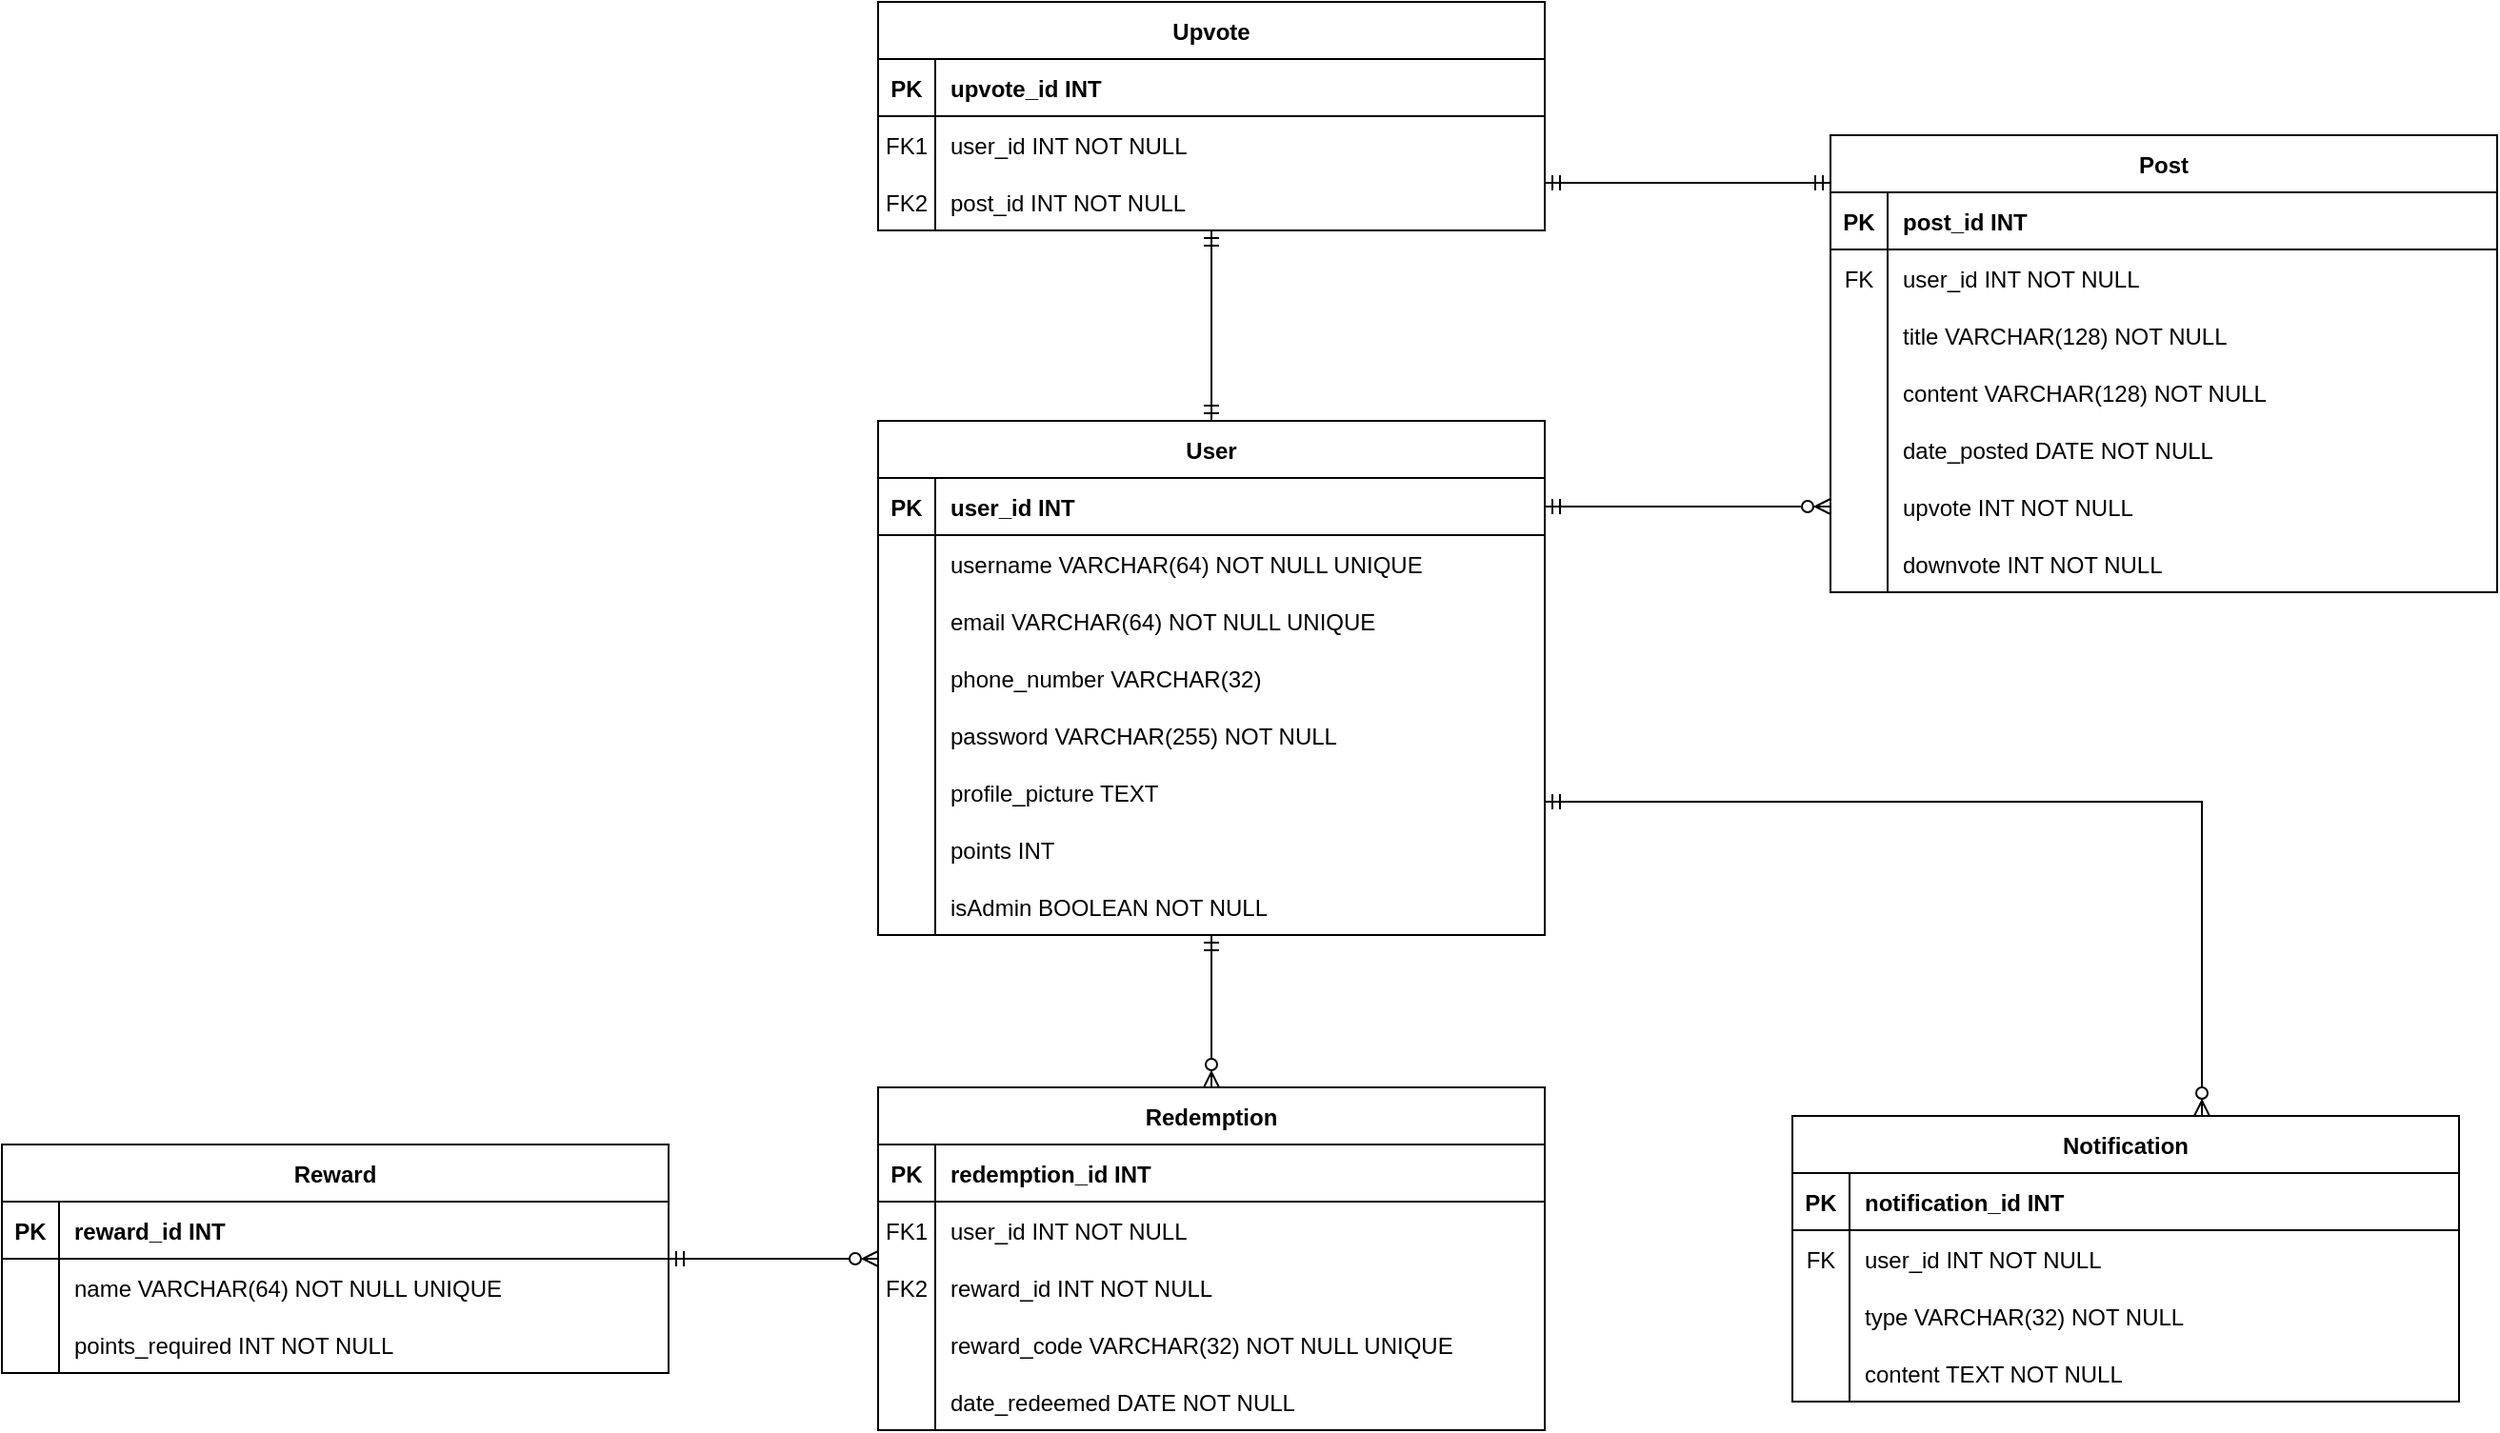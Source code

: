 <mxfile version="22.1.7" type="github">
  <diagram id="R2lEEEUBdFMjLlhIrx00" name="Page-1">
    <mxGraphModel dx="1744" dy="1991" grid="1" gridSize="10" guides="1" tooltips="1" connect="1" arrows="1" fold="1" page="1" pageScale="1" pageWidth="850" pageHeight="1100" math="0" shadow="0" extFonts="Permanent Marker^https://fonts.googleapis.com/css?family=Permanent+Marker">
      <root>
        <mxCell id="0" />
        <mxCell id="1" parent="0" />
        <mxCell id="6RZcxnn1j47hI-amiJtL-11" value="User" style="shape=table;startSize=30;container=1;collapsible=1;childLayout=tableLayout;fixedRows=1;rowLines=0;fontStyle=1;align=center;resizeLast=1;" parent="1" vertex="1">
          <mxGeometry x="560" y="120" width="350" height="270" as="geometry" />
        </mxCell>
        <mxCell id="6RZcxnn1j47hI-amiJtL-12" value="" style="shape=partialRectangle;collapsible=0;dropTarget=0;pointerEvents=0;fillColor=none;points=[[0,0.5],[1,0.5]];portConstraint=eastwest;top=0;left=0;right=0;bottom=1;" parent="6RZcxnn1j47hI-amiJtL-11" vertex="1">
          <mxGeometry y="30" width="350" height="30" as="geometry" />
        </mxCell>
        <mxCell id="6RZcxnn1j47hI-amiJtL-13" value="PK" style="shape=partialRectangle;overflow=hidden;connectable=0;fillColor=none;top=0;left=0;bottom=0;right=0;fontStyle=1;" parent="6RZcxnn1j47hI-amiJtL-12" vertex="1">
          <mxGeometry width="30" height="30" as="geometry">
            <mxRectangle width="30" height="30" as="alternateBounds" />
          </mxGeometry>
        </mxCell>
        <mxCell id="6RZcxnn1j47hI-amiJtL-14" value="user_id INT" style="shape=partialRectangle;overflow=hidden;connectable=0;fillColor=none;top=0;left=0;bottom=0;right=0;align=left;spacingLeft=6;fontStyle=1;" parent="6RZcxnn1j47hI-amiJtL-12" vertex="1">
          <mxGeometry x="30" width="320" height="30" as="geometry">
            <mxRectangle width="320" height="30" as="alternateBounds" />
          </mxGeometry>
        </mxCell>
        <mxCell id="6RZcxnn1j47hI-amiJtL-94" style="shape=partialRectangle;collapsible=0;dropTarget=0;pointerEvents=0;fillColor=none;points=[[0,0.5],[1,0.5]];portConstraint=eastwest;top=0;left=0;right=0;bottom=0;" parent="6RZcxnn1j47hI-amiJtL-11" vertex="1">
          <mxGeometry y="60" width="350" height="30" as="geometry" />
        </mxCell>
        <mxCell id="6RZcxnn1j47hI-amiJtL-95" style="shape=partialRectangle;overflow=hidden;connectable=0;fillColor=none;top=0;left=0;bottom=0;right=0;" parent="6RZcxnn1j47hI-amiJtL-94" vertex="1">
          <mxGeometry width="30" height="30" as="geometry">
            <mxRectangle width="30" height="30" as="alternateBounds" />
          </mxGeometry>
        </mxCell>
        <mxCell id="6RZcxnn1j47hI-amiJtL-96" value="username VARCHAR(64) NOT NULL UNIQUE" style="shape=partialRectangle;overflow=hidden;connectable=0;fillColor=none;top=0;left=0;bottom=0;right=0;align=left;spacingLeft=6;" parent="6RZcxnn1j47hI-amiJtL-94" vertex="1">
          <mxGeometry x="30" width="320" height="30" as="geometry">
            <mxRectangle width="320" height="30" as="alternateBounds" />
          </mxGeometry>
        </mxCell>
        <mxCell id="6RZcxnn1j47hI-amiJtL-15" value="" style="shape=partialRectangle;collapsible=0;dropTarget=0;pointerEvents=0;fillColor=none;points=[[0,0.5],[1,0.5]];portConstraint=eastwest;top=0;left=0;right=0;bottom=0;" parent="6RZcxnn1j47hI-amiJtL-11" vertex="1">
          <mxGeometry y="90" width="350" height="30" as="geometry" />
        </mxCell>
        <mxCell id="6RZcxnn1j47hI-amiJtL-16" value="" style="shape=partialRectangle;overflow=hidden;connectable=0;fillColor=none;top=0;left=0;bottom=0;right=0;" parent="6RZcxnn1j47hI-amiJtL-15" vertex="1">
          <mxGeometry width="30" height="30" as="geometry">
            <mxRectangle width="30" height="30" as="alternateBounds" />
          </mxGeometry>
        </mxCell>
        <mxCell id="6RZcxnn1j47hI-amiJtL-17" value="email VARCHAR(64) NOT NULL UNIQUE" style="shape=partialRectangle;overflow=hidden;connectable=0;fillColor=none;top=0;left=0;bottom=0;right=0;align=left;spacingLeft=6;" parent="6RZcxnn1j47hI-amiJtL-15" vertex="1">
          <mxGeometry x="30" width="320" height="30" as="geometry">
            <mxRectangle width="320" height="30" as="alternateBounds" />
          </mxGeometry>
        </mxCell>
        <mxCell id="6RZcxnn1j47hI-amiJtL-61" style="shape=partialRectangle;collapsible=0;dropTarget=0;pointerEvents=0;fillColor=none;points=[[0,0.5],[1,0.5]];portConstraint=eastwest;top=0;left=0;right=0;bottom=0;" parent="6RZcxnn1j47hI-amiJtL-11" vertex="1">
          <mxGeometry y="120" width="350" height="30" as="geometry" />
        </mxCell>
        <mxCell id="6RZcxnn1j47hI-amiJtL-62" style="shape=partialRectangle;overflow=hidden;connectable=0;fillColor=none;top=0;left=0;bottom=0;right=0;" parent="6RZcxnn1j47hI-amiJtL-61" vertex="1">
          <mxGeometry width="30" height="30" as="geometry">
            <mxRectangle width="30" height="30" as="alternateBounds" />
          </mxGeometry>
        </mxCell>
        <mxCell id="6RZcxnn1j47hI-amiJtL-63" value="phone_number VARCHAR(32)" style="shape=partialRectangle;overflow=hidden;connectable=0;fillColor=none;top=0;left=0;bottom=0;right=0;align=left;spacingLeft=6;" parent="6RZcxnn1j47hI-amiJtL-61" vertex="1">
          <mxGeometry x="30" width="320" height="30" as="geometry">
            <mxRectangle width="320" height="30" as="alternateBounds" />
          </mxGeometry>
        </mxCell>
        <mxCell id="6RZcxnn1j47hI-amiJtL-58" style="shape=partialRectangle;collapsible=0;dropTarget=0;pointerEvents=0;fillColor=none;points=[[0,0.5],[1,0.5]];portConstraint=eastwest;top=0;left=0;right=0;bottom=0;" parent="6RZcxnn1j47hI-amiJtL-11" vertex="1">
          <mxGeometry y="150" width="350" height="30" as="geometry" />
        </mxCell>
        <mxCell id="6RZcxnn1j47hI-amiJtL-59" style="shape=partialRectangle;overflow=hidden;connectable=0;fillColor=none;top=0;left=0;bottom=0;right=0;" parent="6RZcxnn1j47hI-amiJtL-58" vertex="1">
          <mxGeometry width="30" height="30" as="geometry">
            <mxRectangle width="30" height="30" as="alternateBounds" />
          </mxGeometry>
        </mxCell>
        <mxCell id="6RZcxnn1j47hI-amiJtL-60" value="password VARCHAR(255) NOT NULL" style="shape=partialRectangle;overflow=hidden;connectable=0;fillColor=none;top=0;left=0;bottom=0;right=0;align=left;spacingLeft=6;" parent="6RZcxnn1j47hI-amiJtL-58" vertex="1">
          <mxGeometry x="30" width="320" height="30" as="geometry">
            <mxRectangle width="320" height="30" as="alternateBounds" />
          </mxGeometry>
        </mxCell>
        <mxCell id="6RZcxnn1j47hI-amiJtL-73" style="shape=partialRectangle;collapsible=0;dropTarget=0;pointerEvents=0;fillColor=none;points=[[0,0.5],[1,0.5]];portConstraint=eastwest;top=0;left=0;right=0;bottom=0;" parent="6RZcxnn1j47hI-amiJtL-11" vertex="1">
          <mxGeometry y="180" width="350" height="30" as="geometry" />
        </mxCell>
        <mxCell id="6RZcxnn1j47hI-amiJtL-74" style="shape=partialRectangle;overflow=hidden;connectable=0;fillColor=none;top=0;left=0;bottom=0;right=0;" parent="6RZcxnn1j47hI-amiJtL-73" vertex="1">
          <mxGeometry width="30" height="30" as="geometry">
            <mxRectangle width="30" height="30" as="alternateBounds" />
          </mxGeometry>
        </mxCell>
        <mxCell id="6RZcxnn1j47hI-amiJtL-75" value="profile_picture TEXT" style="shape=partialRectangle;overflow=hidden;connectable=0;fillColor=none;top=0;left=0;bottom=0;right=0;align=left;spacingLeft=6;" parent="6RZcxnn1j47hI-amiJtL-73" vertex="1">
          <mxGeometry x="30" width="320" height="30" as="geometry">
            <mxRectangle width="320" height="30" as="alternateBounds" />
          </mxGeometry>
        </mxCell>
        <mxCell id="6RZcxnn1j47hI-amiJtL-85" style="shape=partialRectangle;collapsible=0;dropTarget=0;pointerEvents=0;fillColor=none;points=[[0,0.5],[1,0.5]];portConstraint=eastwest;top=0;left=0;right=0;bottom=0;" parent="6RZcxnn1j47hI-amiJtL-11" vertex="1">
          <mxGeometry y="210" width="350" height="30" as="geometry" />
        </mxCell>
        <mxCell id="6RZcxnn1j47hI-amiJtL-86" style="shape=partialRectangle;overflow=hidden;connectable=0;fillColor=none;top=0;left=0;bottom=0;right=0;" parent="6RZcxnn1j47hI-amiJtL-85" vertex="1">
          <mxGeometry width="30" height="30" as="geometry">
            <mxRectangle width="30" height="30" as="alternateBounds" />
          </mxGeometry>
        </mxCell>
        <mxCell id="6RZcxnn1j47hI-amiJtL-87" value="points INT" style="shape=partialRectangle;overflow=hidden;connectable=0;fillColor=none;top=0;left=0;bottom=0;right=0;align=left;spacingLeft=6;" parent="6RZcxnn1j47hI-amiJtL-85" vertex="1">
          <mxGeometry x="30" width="320" height="30" as="geometry">
            <mxRectangle width="320" height="30" as="alternateBounds" />
          </mxGeometry>
        </mxCell>
        <mxCell id="WBc2RPWDMQWLTV5LR1He-1" style="shape=partialRectangle;collapsible=0;dropTarget=0;pointerEvents=0;fillColor=none;points=[[0,0.5],[1,0.5]];portConstraint=eastwest;top=0;left=0;right=0;bottom=0;" vertex="1" parent="6RZcxnn1j47hI-amiJtL-11">
          <mxGeometry y="240" width="350" height="30" as="geometry" />
        </mxCell>
        <mxCell id="WBc2RPWDMQWLTV5LR1He-2" style="shape=partialRectangle;overflow=hidden;connectable=0;fillColor=none;top=0;left=0;bottom=0;right=0;" vertex="1" parent="WBc2RPWDMQWLTV5LR1He-1">
          <mxGeometry width="30" height="30" as="geometry">
            <mxRectangle width="30" height="30" as="alternateBounds" />
          </mxGeometry>
        </mxCell>
        <mxCell id="WBc2RPWDMQWLTV5LR1He-3" value="isAdmin BOOLEAN NOT NULL" style="shape=partialRectangle;overflow=hidden;connectable=0;fillColor=none;top=0;left=0;bottom=0;right=0;align=left;spacingLeft=6;" vertex="1" parent="WBc2RPWDMQWLTV5LR1He-1">
          <mxGeometry x="30" width="320" height="30" as="geometry">
            <mxRectangle width="320" height="30" as="alternateBounds" />
          </mxGeometry>
        </mxCell>
        <mxCell id="6RZcxnn1j47hI-amiJtL-18" value="Post" style="shape=table;startSize=30;container=1;collapsible=1;childLayout=tableLayout;fixedRows=1;rowLines=0;fontStyle=1;align=center;resizeLast=1;" parent="1" vertex="1">
          <mxGeometry x="1060" y="-30" width="350" height="240" as="geometry" />
        </mxCell>
        <mxCell id="6RZcxnn1j47hI-amiJtL-19" value="" style="shape=partialRectangle;collapsible=0;dropTarget=0;pointerEvents=0;fillColor=none;points=[[0,0.5],[1,0.5]];portConstraint=eastwest;top=0;left=0;right=0;bottom=1;" parent="6RZcxnn1j47hI-amiJtL-18" vertex="1">
          <mxGeometry y="30" width="350" height="30" as="geometry" />
        </mxCell>
        <mxCell id="6RZcxnn1j47hI-amiJtL-20" value="PK" style="shape=partialRectangle;overflow=hidden;connectable=0;fillColor=none;top=0;left=0;bottom=0;right=0;fontStyle=1;" parent="6RZcxnn1j47hI-amiJtL-19" vertex="1">
          <mxGeometry width="30" height="30" as="geometry">
            <mxRectangle width="30" height="30" as="alternateBounds" />
          </mxGeometry>
        </mxCell>
        <mxCell id="6RZcxnn1j47hI-amiJtL-21" value="post_id INT" style="shape=partialRectangle;overflow=hidden;connectable=0;fillColor=none;top=0;left=0;bottom=0;right=0;align=left;spacingLeft=6;fontStyle=1;" parent="6RZcxnn1j47hI-amiJtL-19" vertex="1">
          <mxGeometry x="30" width="320" height="30" as="geometry">
            <mxRectangle width="320" height="30" as="alternateBounds" />
          </mxGeometry>
        </mxCell>
        <mxCell id="6RZcxnn1j47hI-amiJtL-22" value="" style="shape=partialRectangle;collapsible=0;dropTarget=0;pointerEvents=0;fillColor=none;points=[[0,0.5],[1,0.5]];portConstraint=eastwest;top=0;left=0;right=0;bottom=0;" parent="6RZcxnn1j47hI-amiJtL-18" vertex="1">
          <mxGeometry y="60" width="350" height="30" as="geometry" />
        </mxCell>
        <mxCell id="6RZcxnn1j47hI-amiJtL-23" value="FK" style="shape=partialRectangle;overflow=hidden;connectable=0;fillColor=none;top=0;left=0;bottom=0;right=0;" parent="6RZcxnn1j47hI-amiJtL-22" vertex="1">
          <mxGeometry width="30" height="30" as="geometry">
            <mxRectangle width="30" height="30" as="alternateBounds" />
          </mxGeometry>
        </mxCell>
        <mxCell id="6RZcxnn1j47hI-amiJtL-24" value="user_id INT NOT NULL" style="shape=partialRectangle;overflow=hidden;connectable=0;fillColor=none;top=0;left=0;bottom=0;right=0;align=left;spacingLeft=6;" parent="6RZcxnn1j47hI-amiJtL-22" vertex="1">
          <mxGeometry x="30" width="320" height="30" as="geometry">
            <mxRectangle width="320" height="30" as="alternateBounds" />
          </mxGeometry>
        </mxCell>
        <mxCell id="6RZcxnn1j47hI-amiJtL-64" style="shape=partialRectangle;collapsible=0;dropTarget=0;pointerEvents=0;fillColor=none;points=[[0,0.5],[1,0.5]];portConstraint=eastwest;top=0;left=0;right=0;bottom=0;" parent="6RZcxnn1j47hI-amiJtL-18" vertex="1">
          <mxGeometry y="90" width="350" height="30" as="geometry" />
        </mxCell>
        <mxCell id="6RZcxnn1j47hI-amiJtL-65" style="shape=partialRectangle;overflow=hidden;connectable=0;fillColor=none;top=0;left=0;bottom=0;right=0;" parent="6RZcxnn1j47hI-amiJtL-64" vertex="1">
          <mxGeometry width="30" height="30" as="geometry">
            <mxRectangle width="30" height="30" as="alternateBounds" />
          </mxGeometry>
        </mxCell>
        <mxCell id="6RZcxnn1j47hI-amiJtL-66" value="title VARCHAR(128) NOT NULL" style="shape=partialRectangle;overflow=hidden;connectable=0;fillColor=none;top=0;left=0;bottom=0;right=0;align=left;spacingLeft=6;" parent="6RZcxnn1j47hI-amiJtL-64" vertex="1">
          <mxGeometry x="30" width="320" height="30" as="geometry">
            <mxRectangle width="320" height="30" as="alternateBounds" />
          </mxGeometry>
        </mxCell>
        <mxCell id="6RZcxnn1j47hI-amiJtL-67" style="shape=partialRectangle;collapsible=0;dropTarget=0;pointerEvents=0;fillColor=none;points=[[0,0.5],[1,0.5]];portConstraint=eastwest;top=0;left=0;right=0;bottom=0;" parent="6RZcxnn1j47hI-amiJtL-18" vertex="1">
          <mxGeometry y="120" width="350" height="30" as="geometry" />
        </mxCell>
        <mxCell id="6RZcxnn1j47hI-amiJtL-68" style="shape=partialRectangle;overflow=hidden;connectable=0;fillColor=none;top=0;left=0;bottom=0;right=0;" parent="6RZcxnn1j47hI-amiJtL-67" vertex="1">
          <mxGeometry width="30" height="30" as="geometry">
            <mxRectangle width="30" height="30" as="alternateBounds" />
          </mxGeometry>
        </mxCell>
        <mxCell id="6RZcxnn1j47hI-amiJtL-69" value="content VARCHAR(128) NOT NULL" style="shape=partialRectangle;overflow=hidden;connectable=0;fillColor=none;top=0;left=0;bottom=0;right=0;align=left;spacingLeft=6;" parent="6RZcxnn1j47hI-amiJtL-67" vertex="1">
          <mxGeometry x="30" width="320" height="30" as="geometry">
            <mxRectangle width="320" height="30" as="alternateBounds" />
          </mxGeometry>
        </mxCell>
        <mxCell id="6RZcxnn1j47hI-amiJtL-76" style="shape=partialRectangle;collapsible=0;dropTarget=0;pointerEvents=0;fillColor=none;points=[[0,0.5],[1,0.5]];portConstraint=eastwest;top=0;left=0;right=0;bottom=0;" parent="6RZcxnn1j47hI-amiJtL-18" vertex="1">
          <mxGeometry y="150" width="350" height="30" as="geometry" />
        </mxCell>
        <mxCell id="6RZcxnn1j47hI-amiJtL-77" style="shape=partialRectangle;overflow=hidden;connectable=0;fillColor=none;top=0;left=0;bottom=0;right=0;" parent="6RZcxnn1j47hI-amiJtL-76" vertex="1">
          <mxGeometry width="30" height="30" as="geometry">
            <mxRectangle width="30" height="30" as="alternateBounds" />
          </mxGeometry>
        </mxCell>
        <mxCell id="6RZcxnn1j47hI-amiJtL-78" value="date_posted DATE NOT NULL" style="shape=partialRectangle;overflow=hidden;connectable=0;fillColor=none;top=0;left=0;bottom=0;right=0;align=left;spacingLeft=6;" parent="6RZcxnn1j47hI-amiJtL-76" vertex="1">
          <mxGeometry x="30" width="320" height="30" as="geometry">
            <mxRectangle width="320" height="30" as="alternateBounds" />
          </mxGeometry>
        </mxCell>
        <mxCell id="6RZcxnn1j47hI-amiJtL-79" style="shape=partialRectangle;collapsible=0;dropTarget=0;pointerEvents=0;fillColor=none;points=[[0,0.5],[1,0.5]];portConstraint=eastwest;top=0;left=0;right=0;bottom=0;" parent="6RZcxnn1j47hI-amiJtL-18" vertex="1">
          <mxGeometry y="180" width="350" height="30" as="geometry" />
        </mxCell>
        <mxCell id="6RZcxnn1j47hI-amiJtL-80" style="shape=partialRectangle;overflow=hidden;connectable=0;fillColor=none;top=0;left=0;bottom=0;right=0;" parent="6RZcxnn1j47hI-amiJtL-79" vertex="1">
          <mxGeometry width="30" height="30" as="geometry">
            <mxRectangle width="30" height="30" as="alternateBounds" />
          </mxGeometry>
        </mxCell>
        <mxCell id="6RZcxnn1j47hI-amiJtL-81" value="upvote INT NOT NULL" style="shape=partialRectangle;overflow=hidden;connectable=0;fillColor=none;top=0;left=0;bottom=0;right=0;align=left;spacingLeft=6;" parent="6RZcxnn1j47hI-amiJtL-79" vertex="1">
          <mxGeometry x="30" width="320" height="30" as="geometry">
            <mxRectangle width="320" height="30" as="alternateBounds" />
          </mxGeometry>
        </mxCell>
        <mxCell id="6RZcxnn1j47hI-amiJtL-82" style="shape=partialRectangle;collapsible=0;dropTarget=0;pointerEvents=0;fillColor=none;points=[[0,0.5],[1,0.5]];portConstraint=eastwest;top=0;left=0;right=0;bottom=0;" parent="6RZcxnn1j47hI-amiJtL-18" vertex="1">
          <mxGeometry y="210" width="350" height="30" as="geometry" />
        </mxCell>
        <mxCell id="6RZcxnn1j47hI-amiJtL-83" style="shape=partialRectangle;overflow=hidden;connectable=0;fillColor=none;top=0;left=0;bottom=0;right=0;" parent="6RZcxnn1j47hI-amiJtL-82" vertex="1">
          <mxGeometry width="30" height="30" as="geometry">
            <mxRectangle width="30" height="30" as="alternateBounds" />
          </mxGeometry>
        </mxCell>
        <mxCell id="6RZcxnn1j47hI-amiJtL-84" value="downvote INT NOT NULL" style="shape=partialRectangle;overflow=hidden;connectable=0;fillColor=none;top=0;left=0;bottom=0;right=0;align=left;spacingLeft=6;" parent="6RZcxnn1j47hI-amiJtL-82" vertex="1">
          <mxGeometry x="30" width="320" height="30" as="geometry">
            <mxRectangle width="320" height="30" as="alternateBounds" />
          </mxGeometry>
        </mxCell>
        <mxCell id="6RZcxnn1j47hI-amiJtL-25" value="Reward" style="shape=table;startSize=30;container=1;collapsible=1;childLayout=tableLayout;fixedRows=1;rowLines=0;fontStyle=1;align=center;resizeLast=1;" parent="1" vertex="1">
          <mxGeometry x="100" y="500" width="350" height="120" as="geometry" />
        </mxCell>
        <mxCell id="6RZcxnn1j47hI-amiJtL-26" value="" style="shape=partialRectangle;collapsible=0;dropTarget=0;pointerEvents=0;fillColor=none;points=[[0,0.5],[1,0.5]];portConstraint=eastwest;top=0;left=0;right=0;bottom=1;" parent="6RZcxnn1j47hI-amiJtL-25" vertex="1">
          <mxGeometry y="30" width="350" height="30" as="geometry" />
        </mxCell>
        <mxCell id="6RZcxnn1j47hI-amiJtL-27" value="PK" style="shape=partialRectangle;overflow=hidden;connectable=0;fillColor=none;top=0;left=0;bottom=0;right=0;fontStyle=1;" parent="6RZcxnn1j47hI-amiJtL-26" vertex="1">
          <mxGeometry width="30" height="30" as="geometry">
            <mxRectangle width="30" height="30" as="alternateBounds" />
          </mxGeometry>
        </mxCell>
        <mxCell id="6RZcxnn1j47hI-amiJtL-28" value="reward_id INT" style="shape=partialRectangle;overflow=hidden;connectable=0;fillColor=none;top=0;left=0;bottom=0;right=0;align=left;spacingLeft=6;fontStyle=1;" parent="6RZcxnn1j47hI-amiJtL-26" vertex="1">
          <mxGeometry x="30" width="320" height="30" as="geometry">
            <mxRectangle width="320" height="30" as="alternateBounds" />
          </mxGeometry>
        </mxCell>
        <mxCell id="6RZcxnn1j47hI-amiJtL-88" style="shape=partialRectangle;collapsible=0;dropTarget=0;pointerEvents=0;fillColor=none;points=[[0,0.5],[1,0.5]];portConstraint=eastwest;top=0;left=0;right=0;bottom=0;" parent="6RZcxnn1j47hI-amiJtL-25" vertex="1">
          <mxGeometry y="60" width="350" height="30" as="geometry" />
        </mxCell>
        <mxCell id="6RZcxnn1j47hI-amiJtL-89" style="shape=partialRectangle;overflow=hidden;connectable=0;fillColor=none;top=0;left=0;bottom=0;right=0;" parent="6RZcxnn1j47hI-amiJtL-88" vertex="1">
          <mxGeometry width="30" height="30" as="geometry">
            <mxRectangle width="30" height="30" as="alternateBounds" />
          </mxGeometry>
        </mxCell>
        <mxCell id="6RZcxnn1j47hI-amiJtL-90" value="name VARCHAR(64) NOT NULL UNIQUE" style="shape=partialRectangle;overflow=hidden;connectable=0;fillColor=none;top=0;left=0;bottom=0;right=0;align=left;spacingLeft=6;" parent="6RZcxnn1j47hI-amiJtL-88" vertex="1">
          <mxGeometry x="30" width="320" height="30" as="geometry">
            <mxRectangle width="320" height="30" as="alternateBounds" />
          </mxGeometry>
        </mxCell>
        <mxCell id="6RZcxnn1j47hI-amiJtL-29" value="" style="shape=partialRectangle;collapsible=0;dropTarget=0;pointerEvents=0;fillColor=none;points=[[0,0.5],[1,0.5]];portConstraint=eastwest;top=0;left=0;right=0;bottom=0;" parent="6RZcxnn1j47hI-amiJtL-25" vertex="1">
          <mxGeometry y="90" width="350" height="30" as="geometry" />
        </mxCell>
        <mxCell id="6RZcxnn1j47hI-amiJtL-30" value="" style="shape=partialRectangle;overflow=hidden;connectable=0;fillColor=none;top=0;left=0;bottom=0;right=0;" parent="6RZcxnn1j47hI-amiJtL-29" vertex="1">
          <mxGeometry width="30" height="30" as="geometry">
            <mxRectangle width="30" height="30" as="alternateBounds" />
          </mxGeometry>
        </mxCell>
        <mxCell id="6RZcxnn1j47hI-amiJtL-31" value="points_required INT NOT NULL" style="shape=partialRectangle;overflow=hidden;connectable=0;fillColor=none;top=0;left=0;bottom=0;right=0;align=left;spacingLeft=6;" parent="6RZcxnn1j47hI-amiJtL-29" vertex="1">
          <mxGeometry x="30" width="320" height="30" as="geometry">
            <mxRectangle width="320" height="30" as="alternateBounds" />
          </mxGeometry>
        </mxCell>
        <mxCell id="6RZcxnn1j47hI-amiJtL-32" value="Redemption" style="shape=table;startSize=30;container=1;collapsible=1;childLayout=tableLayout;fixedRows=1;rowLines=0;fontStyle=1;align=center;resizeLast=1;" parent="1" vertex="1">
          <mxGeometry x="560" y="470" width="350" height="180" as="geometry" />
        </mxCell>
        <mxCell id="6RZcxnn1j47hI-amiJtL-33" value="" style="shape=partialRectangle;collapsible=0;dropTarget=0;pointerEvents=0;fillColor=none;points=[[0,0.5],[1,0.5]];portConstraint=eastwest;top=0;left=0;right=0;bottom=1;" parent="6RZcxnn1j47hI-amiJtL-32" vertex="1">
          <mxGeometry y="30" width="350" height="30" as="geometry" />
        </mxCell>
        <mxCell id="6RZcxnn1j47hI-amiJtL-34" value="PK" style="shape=partialRectangle;overflow=hidden;connectable=0;fillColor=none;top=0;left=0;bottom=0;right=0;fontStyle=1;" parent="6RZcxnn1j47hI-amiJtL-33" vertex="1">
          <mxGeometry width="30" height="30" as="geometry">
            <mxRectangle width="30" height="30" as="alternateBounds" />
          </mxGeometry>
        </mxCell>
        <mxCell id="6RZcxnn1j47hI-amiJtL-35" value="redemption_id INT" style="shape=partialRectangle;overflow=hidden;connectable=0;fillColor=none;top=0;left=0;bottom=0;right=0;align=left;spacingLeft=6;fontStyle=1;" parent="6RZcxnn1j47hI-amiJtL-33" vertex="1">
          <mxGeometry x="30" width="320" height="30" as="geometry">
            <mxRectangle width="320" height="30" as="alternateBounds" />
          </mxGeometry>
        </mxCell>
        <mxCell id="6RZcxnn1j47hI-amiJtL-36" value="" style="shape=partialRectangle;collapsible=0;dropTarget=0;pointerEvents=0;fillColor=none;points=[[0,0.5],[1,0.5]];portConstraint=eastwest;top=0;left=0;right=0;bottom=0;" parent="6RZcxnn1j47hI-amiJtL-32" vertex="1">
          <mxGeometry y="60" width="350" height="30" as="geometry" />
        </mxCell>
        <mxCell id="6RZcxnn1j47hI-amiJtL-37" value="FK1" style="shape=partialRectangle;overflow=hidden;connectable=0;fillColor=none;top=0;left=0;bottom=0;right=0;" parent="6RZcxnn1j47hI-amiJtL-36" vertex="1">
          <mxGeometry width="30" height="30" as="geometry">
            <mxRectangle width="30" height="30" as="alternateBounds" />
          </mxGeometry>
        </mxCell>
        <mxCell id="6RZcxnn1j47hI-amiJtL-38" value="user_id INT NOT NULL" style="shape=partialRectangle;overflow=hidden;connectable=0;fillColor=none;top=0;left=0;bottom=0;right=0;align=left;spacingLeft=6;" parent="6RZcxnn1j47hI-amiJtL-36" vertex="1">
          <mxGeometry x="30" width="320" height="30" as="geometry">
            <mxRectangle width="320" height="30" as="alternateBounds" />
          </mxGeometry>
        </mxCell>
        <mxCell id="6RZcxnn1j47hI-amiJtL-46" style="shape=partialRectangle;collapsible=0;dropTarget=0;pointerEvents=0;fillColor=none;points=[[0,0.5],[1,0.5]];portConstraint=eastwest;top=0;left=0;right=0;bottom=0;" parent="6RZcxnn1j47hI-amiJtL-32" vertex="1">
          <mxGeometry y="90" width="350" height="30" as="geometry" />
        </mxCell>
        <mxCell id="6RZcxnn1j47hI-amiJtL-47" value="FK2" style="shape=partialRectangle;overflow=hidden;connectable=0;fillColor=none;top=0;left=0;bottom=0;right=0;" parent="6RZcxnn1j47hI-amiJtL-46" vertex="1">
          <mxGeometry width="30" height="30" as="geometry">
            <mxRectangle width="30" height="30" as="alternateBounds" />
          </mxGeometry>
        </mxCell>
        <mxCell id="6RZcxnn1j47hI-amiJtL-48" value="reward_id INT NOT NULL" style="shape=partialRectangle;overflow=hidden;connectable=0;fillColor=none;top=0;left=0;bottom=0;right=0;align=left;spacingLeft=6;" parent="6RZcxnn1j47hI-amiJtL-46" vertex="1">
          <mxGeometry x="30" width="320" height="30" as="geometry">
            <mxRectangle width="320" height="30" as="alternateBounds" />
          </mxGeometry>
        </mxCell>
        <mxCell id="6RZcxnn1j47hI-amiJtL-91" style="shape=partialRectangle;collapsible=0;dropTarget=0;pointerEvents=0;fillColor=none;points=[[0,0.5],[1,0.5]];portConstraint=eastwest;top=0;left=0;right=0;bottom=0;" parent="6RZcxnn1j47hI-amiJtL-32" vertex="1">
          <mxGeometry y="120" width="350" height="30" as="geometry" />
        </mxCell>
        <mxCell id="6RZcxnn1j47hI-amiJtL-92" style="shape=partialRectangle;overflow=hidden;connectable=0;fillColor=none;top=0;left=0;bottom=0;right=0;" parent="6RZcxnn1j47hI-amiJtL-91" vertex="1">
          <mxGeometry width="30" height="30" as="geometry">
            <mxRectangle width="30" height="30" as="alternateBounds" />
          </mxGeometry>
        </mxCell>
        <mxCell id="6RZcxnn1j47hI-amiJtL-93" value="reward_code VARCHAR(32) NOT NULL UNIQUE" style="shape=partialRectangle;overflow=hidden;connectable=0;fillColor=none;top=0;left=0;bottom=0;right=0;align=left;spacingLeft=6;" parent="6RZcxnn1j47hI-amiJtL-91" vertex="1">
          <mxGeometry x="30" width="320" height="30" as="geometry">
            <mxRectangle width="320" height="30" as="alternateBounds" />
          </mxGeometry>
        </mxCell>
        <mxCell id="6RZcxnn1j47hI-amiJtL-97" style="shape=partialRectangle;collapsible=0;dropTarget=0;pointerEvents=0;fillColor=none;points=[[0,0.5],[1,0.5]];portConstraint=eastwest;top=0;left=0;right=0;bottom=0;" parent="6RZcxnn1j47hI-amiJtL-32" vertex="1">
          <mxGeometry y="150" width="350" height="30" as="geometry" />
        </mxCell>
        <mxCell id="6RZcxnn1j47hI-amiJtL-98" style="shape=partialRectangle;overflow=hidden;connectable=0;fillColor=none;top=0;left=0;bottom=0;right=0;" parent="6RZcxnn1j47hI-amiJtL-97" vertex="1">
          <mxGeometry width="30" height="30" as="geometry">
            <mxRectangle width="30" height="30" as="alternateBounds" />
          </mxGeometry>
        </mxCell>
        <mxCell id="6RZcxnn1j47hI-amiJtL-99" value="date_redeemed DATE NOT NULL" style="shape=partialRectangle;overflow=hidden;connectable=0;fillColor=none;top=0;left=0;bottom=0;right=0;align=left;spacingLeft=6;" parent="6RZcxnn1j47hI-amiJtL-97" vertex="1">
          <mxGeometry x="30" width="320" height="30" as="geometry">
            <mxRectangle width="320" height="30" as="alternateBounds" />
          </mxGeometry>
        </mxCell>
        <mxCell id="6RZcxnn1j47hI-amiJtL-39" value="Notification" style="shape=table;startSize=30;container=1;collapsible=1;childLayout=tableLayout;fixedRows=1;rowLines=0;fontStyle=1;align=center;resizeLast=1;" parent="1" vertex="1">
          <mxGeometry x="1040" y="485" width="350" height="150" as="geometry" />
        </mxCell>
        <mxCell id="6RZcxnn1j47hI-amiJtL-40" value="" style="shape=partialRectangle;collapsible=0;dropTarget=0;pointerEvents=0;fillColor=none;points=[[0,0.5],[1,0.5]];portConstraint=eastwest;top=0;left=0;right=0;bottom=1;" parent="6RZcxnn1j47hI-amiJtL-39" vertex="1">
          <mxGeometry y="30" width="350" height="30" as="geometry" />
        </mxCell>
        <mxCell id="6RZcxnn1j47hI-amiJtL-41" value="PK" style="shape=partialRectangle;overflow=hidden;connectable=0;fillColor=none;top=0;left=0;bottom=0;right=0;fontStyle=1;" parent="6RZcxnn1j47hI-amiJtL-40" vertex="1">
          <mxGeometry width="30" height="30" as="geometry">
            <mxRectangle width="30" height="30" as="alternateBounds" />
          </mxGeometry>
        </mxCell>
        <mxCell id="6RZcxnn1j47hI-amiJtL-42" value="notification_id INT" style="shape=partialRectangle;overflow=hidden;connectable=0;fillColor=none;top=0;left=0;bottom=0;right=0;align=left;spacingLeft=6;fontStyle=1;" parent="6RZcxnn1j47hI-amiJtL-40" vertex="1">
          <mxGeometry x="30" width="320" height="30" as="geometry">
            <mxRectangle width="320" height="30" as="alternateBounds" />
          </mxGeometry>
        </mxCell>
        <mxCell id="6RZcxnn1j47hI-amiJtL-43" value="" style="shape=partialRectangle;collapsible=0;dropTarget=0;pointerEvents=0;fillColor=none;points=[[0,0.5],[1,0.5]];portConstraint=eastwest;top=0;left=0;right=0;bottom=0;" parent="6RZcxnn1j47hI-amiJtL-39" vertex="1">
          <mxGeometry y="60" width="350" height="30" as="geometry" />
        </mxCell>
        <mxCell id="6RZcxnn1j47hI-amiJtL-44" value="FK" style="shape=partialRectangle;overflow=hidden;connectable=0;fillColor=none;top=0;left=0;bottom=0;right=0;" parent="6RZcxnn1j47hI-amiJtL-43" vertex="1">
          <mxGeometry width="30" height="30" as="geometry">
            <mxRectangle width="30" height="30" as="alternateBounds" />
          </mxGeometry>
        </mxCell>
        <mxCell id="6RZcxnn1j47hI-amiJtL-45" value="user_id INT NOT NULL" style="shape=partialRectangle;overflow=hidden;connectable=0;fillColor=none;top=0;left=0;bottom=0;right=0;align=left;spacingLeft=6;" parent="6RZcxnn1j47hI-amiJtL-43" vertex="1">
          <mxGeometry x="30" width="320" height="30" as="geometry">
            <mxRectangle width="320" height="30" as="alternateBounds" />
          </mxGeometry>
        </mxCell>
        <mxCell id="6RZcxnn1j47hI-amiJtL-100" style="shape=partialRectangle;collapsible=0;dropTarget=0;pointerEvents=0;fillColor=none;points=[[0,0.5],[1,0.5]];portConstraint=eastwest;top=0;left=0;right=0;bottom=0;" parent="6RZcxnn1j47hI-amiJtL-39" vertex="1">
          <mxGeometry y="90" width="350" height="30" as="geometry" />
        </mxCell>
        <mxCell id="6RZcxnn1j47hI-amiJtL-101" style="shape=partialRectangle;overflow=hidden;connectable=0;fillColor=none;top=0;left=0;bottom=0;right=0;" parent="6RZcxnn1j47hI-amiJtL-100" vertex="1">
          <mxGeometry width="30" height="30" as="geometry">
            <mxRectangle width="30" height="30" as="alternateBounds" />
          </mxGeometry>
        </mxCell>
        <mxCell id="6RZcxnn1j47hI-amiJtL-102" value="type VARCHAR(32) NOT NULL" style="shape=partialRectangle;overflow=hidden;connectable=0;fillColor=none;top=0;left=0;bottom=0;right=0;align=left;spacingLeft=6;" parent="6RZcxnn1j47hI-amiJtL-100" vertex="1">
          <mxGeometry x="30" width="320" height="30" as="geometry">
            <mxRectangle width="320" height="30" as="alternateBounds" />
          </mxGeometry>
        </mxCell>
        <mxCell id="6RZcxnn1j47hI-amiJtL-104" style="shape=partialRectangle;collapsible=0;dropTarget=0;pointerEvents=0;fillColor=none;points=[[0,0.5],[1,0.5]];portConstraint=eastwest;top=0;left=0;right=0;bottom=0;" parent="6RZcxnn1j47hI-amiJtL-39" vertex="1">
          <mxGeometry y="120" width="350" height="30" as="geometry" />
        </mxCell>
        <mxCell id="6RZcxnn1j47hI-amiJtL-105" style="shape=partialRectangle;overflow=hidden;connectable=0;fillColor=none;top=0;left=0;bottom=0;right=0;" parent="6RZcxnn1j47hI-amiJtL-104" vertex="1">
          <mxGeometry width="30" height="30" as="geometry">
            <mxRectangle width="30" height="30" as="alternateBounds" />
          </mxGeometry>
        </mxCell>
        <mxCell id="6RZcxnn1j47hI-amiJtL-106" value="content TEXT NOT NULL" style="shape=partialRectangle;overflow=hidden;connectable=0;fillColor=none;top=0;left=0;bottom=0;right=0;align=left;spacingLeft=6;" parent="6RZcxnn1j47hI-amiJtL-104" vertex="1">
          <mxGeometry x="30" width="320" height="30" as="geometry">
            <mxRectangle width="320" height="30" as="alternateBounds" />
          </mxGeometry>
        </mxCell>
        <mxCell id="6RZcxnn1j47hI-amiJtL-107" value="Upvote" style="shape=table;startSize=30;container=1;collapsible=1;childLayout=tableLayout;fixedRows=1;rowLines=0;fontStyle=1;align=center;resizeLast=1;flipH=1;movable=1;resizable=1;rotatable=1;deletable=1;editable=1;locked=0;connectable=1;" parent="1" vertex="1">
          <mxGeometry x="560" y="-100" width="350" height="120" as="geometry" />
        </mxCell>
        <mxCell id="6RZcxnn1j47hI-amiJtL-108" value="" style="shape=partialRectangle;collapsible=0;dropTarget=0;pointerEvents=0;fillColor=none;points=[[0,0.5],[1,0.5]];portConstraint=eastwest;top=0;left=0;right=0;bottom=1;" parent="6RZcxnn1j47hI-amiJtL-107" vertex="1">
          <mxGeometry y="30" width="350" height="30" as="geometry" />
        </mxCell>
        <mxCell id="6RZcxnn1j47hI-amiJtL-109" value="PK" style="shape=partialRectangle;overflow=hidden;connectable=0;fillColor=none;top=0;left=0;bottom=0;right=0;fontStyle=1;" parent="6RZcxnn1j47hI-amiJtL-108" vertex="1">
          <mxGeometry width="30" height="30" as="geometry">
            <mxRectangle width="30" height="30" as="alternateBounds" />
          </mxGeometry>
        </mxCell>
        <mxCell id="6RZcxnn1j47hI-amiJtL-110" value="upvote_id INT" style="shape=partialRectangle;overflow=hidden;connectable=0;fillColor=none;top=0;left=0;bottom=0;right=0;align=left;spacingLeft=6;fontStyle=1;" parent="6RZcxnn1j47hI-amiJtL-108" vertex="1">
          <mxGeometry x="30" width="320" height="30" as="geometry">
            <mxRectangle width="320" height="30" as="alternateBounds" />
          </mxGeometry>
        </mxCell>
        <mxCell id="6RZcxnn1j47hI-amiJtL-111" value="" style="shape=partialRectangle;collapsible=0;dropTarget=0;pointerEvents=0;fillColor=none;points=[[0,0.5],[1,0.5]];portConstraint=eastwest;top=0;left=0;right=0;bottom=0;" parent="6RZcxnn1j47hI-amiJtL-107" vertex="1">
          <mxGeometry y="60" width="350" height="30" as="geometry" />
        </mxCell>
        <mxCell id="6RZcxnn1j47hI-amiJtL-112" value="FK1" style="shape=partialRectangle;overflow=hidden;connectable=0;fillColor=none;top=0;left=0;bottom=0;right=0;" parent="6RZcxnn1j47hI-amiJtL-111" vertex="1">
          <mxGeometry width="30" height="30" as="geometry">
            <mxRectangle width="30" height="30" as="alternateBounds" />
          </mxGeometry>
        </mxCell>
        <mxCell id="6RZcxnn1j47hI-amiJtL-113" value="user_id INT NOT NULL" style="shape=partialRectangle;overflow=hidden;connectable=0;fillColor=none;top=0;left=0;bottom=0;right=0;align=left;spacingLeft=6;" parent="6RZcxnn1j47hI-amiJtL-111" vertex="1">
          <mxGeometry x="30" width="320" height="30" as="geometry">
            <mxRectangle width="320" height="30" as="alternateBounds" />
          </mxGeometry>
        </mxCell>
        <mxCell id="6RZcxnn1j47hI-amiJtL-114" style="shape=partialRectangle;collapsible=0;dropTarget=0;pointerEvents=0;fillColor=none;points=[[0,0.5],[1,0.5]];portConstraint=eastwest;top=0;left=0;right=0;bottom=0;" parent="6RZcxnn1j47hI-amiJtL-107" vertex="1">
          <mxGeometry y="90" width="350" height="30" as="geometry" />
        </mxCell>
        <mxCell id="6RZcxnn1j47hI-amiJtL-115" value="FK2" style="shape=partialRectangle;overflow=hidden;connectable=0;fillColor=none;top=0;left=0;bottom=0;right=0;" parent="6RZcxnn1j47hI-amiJtL-114" vertex="1">
          <mxGeometry width="30" height="30" as="geometry">
            <mxRectangle width="30" height="30" as="alternateBounds" />
          </mxGeometry>
        </mxCell>
        <mxCell id="6RZcxnn1j47hI-amiJtL-116" value="post_id INT NOT NULL" style="shape=partialRectangle;overflow=hidden;connectable=0;fillColor=none;top=0;left=0;bottom=0;right=0;align=left;spacingLeft=6;" parent="6RZcxnn1j47hI-amiJtL-114" vertex="1">
          <mxGeometry x="30" width="320" height="30" as="geometry">
            <mxRectangle width="320" height="30" as="alternateBounds" />
          </mxGeometry>
        </mxCell>
        <mxCell id="6RZcxnn1j47hI-amiJtL-121" value="" style="edgeStyle=elbowEdgeStyle;fontSize=12;html=1;endArrow=ERzeroToMany;startArrow=ERmandOne;rounded=0;elbow=vertical;" parent="1" source="6RZcxnn1j47hI-amiJtL-11" target="6RZcxnn1j47hI-amiJtL-18" edge="1">
          <mxGeometry width="100" height="100" relative="1" as="geometry">
            <mxPoint x="780" y="580" as="sourcePoint" />
            <mxPoint x="880" y="480" as="targetPoint" />
          </mxGeometry>
        </mxCell>
        <mxCell id="6RZcxnn1j47hI-amiJtL-123" value="" style="edgeStyle=elbowEdgeStyle;fontSize=12;html=1;endArrow=ERzeroToMany;startArrow=ERmandOne;rounded=0;elbow=vertical;" parent="1" source="6RZcxnn1j47hI-amiJtL-11" target="6RZcxnn1j47hI-amiJtL-39" edge="1">
          <mxGeometry width="100" height="100" relative="1" as="geometry">
            <mxPoint x="720" y="550" as="sourcePoint" />
            <mxPoint x="820" y="450" as="targetPoint" />
            <Array as="points">
              <mxPoint x="1255" y="320" />
            </Array>
          </mxGeometry>
        </mxCell>
        <mxCell id="6RZcxnn1j47hI-amiJtL-125" value="" style="edgeStyle=elbowEdgeStyle;fontSize=12;html=1;endArrow=ERzeroToMany;startArrow=ERmandOne;rounded=0;" parent="1" source="6RZcxnn1j47hI-amiJtL-11" target="6RZcxnn1j47hI-amiJtL-32" edge="1">
          <mxGeometry width="100" height="100" relative="1" as="geometry">
            <mxPoint x="670" y="470" as="sourcePoint" />
            <mxPoint x="770" y="370" as="targetPoint" />
          </mxGeometry>
        </mxCell>
        <mxCell id="6RZcxnn1j47hI-amiJtL-126" value="" style="edgeStyle=elbowEdgeStyle;fontSize=12;html=1;endArrow=ERzeroToMany;startArrow=ERmandOne;rounded=0;" parent="1" source="6RZcxnn1j47hI-amiJtL-25" target="6RZcxnn1j47hI-amiJtL-32" edge="1">
          <mxGeometry width="100" height="100" relative="1" as="geometry">
            <mxPoint x="320" y="790" as="sourcePoint" />
            <mxPoint x="420" y="690" as="targetPoint" />
            <Array as="points">
              <mxPoint x="250" y="570" />
            </Array>
          </mxGeometry>
        </mxCell>
        <mxCell id="6RZcxnn1j47hI-amiJtL-127" value="" style="edgeStyle=elbowEdgeStyle;fontSize=12;html=1;endArrow=ERmandOne;startArrow=ERmandOne;rounded=0;elbow=vertical;" parent="1" source="6RZcxnn1j47hI-amiJtL-11" target="6RZcxnn1j47hI-amiJtL-107" edge="1">
          <mxGeometry width="100" height="100" relative="1" as="geometry">
            <mxPoint x="570" y="100" as="sourcePoint" />
            <mxPoint x="670" as="targetPoint" />
          </mxGeometry>
        </mxCell>
        <mxCell id="6RZcxnn1j47hI-amiJtL-129" value="" style="edgeStyle=elbowEdgeStyle;fontSize=12;html=1;endArrow=ERmandOne;startArrow=ERmandOne;rounded=0;elbow=vertical;" parent="1" source="6RZcxnn1j47hI-amiJtL-18" target="6RZcxnn1j47hI-amiJtL-107" edge="1">
          <mxGeometry width="100" height="100" relative="1" as="geometry">
            <mxPoint x="1360" y="190" as="sourcePoint" />
            <mxPoint x="1460" y="90" as="targetPoint" />
          </mxGeometry>
        </mxCell>
      </root>
    </mxGraphModel>
  </diagram>
</mxfile>
